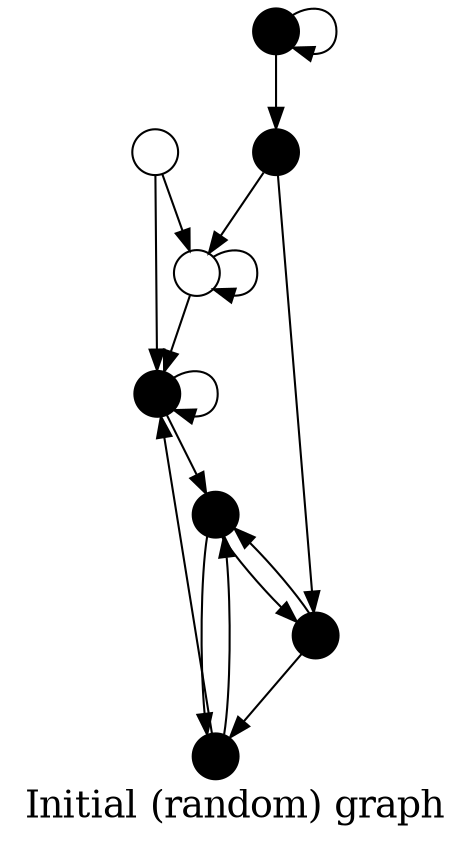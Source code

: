 /*****
C-177828939654904-181012164715 @0
*****/

digraph G {
  graph [splines=false overlap=false]
  node  [shape=ellipse, width=0.3, height=0.3, label=""]
  0 [style=filled, fillcolor="white"];
  1 [style=filled, fillcolor="black"];
  2 [style=filled, fillcolor="black"];
  3 [style=filled, fillcolor="black"];
  4 [style=filled, fillcolor="white"];
  5 [style=filled, fillcolor="black"];
  6 [style=filled, fillcolor="black"];
  7 [style=filled, fillcolor="black"];
  0 -> 0;
  0 -> 2;
  1 -> 5;
  1 -> 3;
  2 -> 5;
  2 -> 2;
  3 -> 2;
  3 -> 5;
  4 -> 2;
  4 -> 0;
  5 -> 1;
  5 -> 3;
  6 -> 7;
  6 -> 6;
  7 -> 0;
  7 -> 1;
  label = "Initial (random) graph";  fontsize=18;
}
